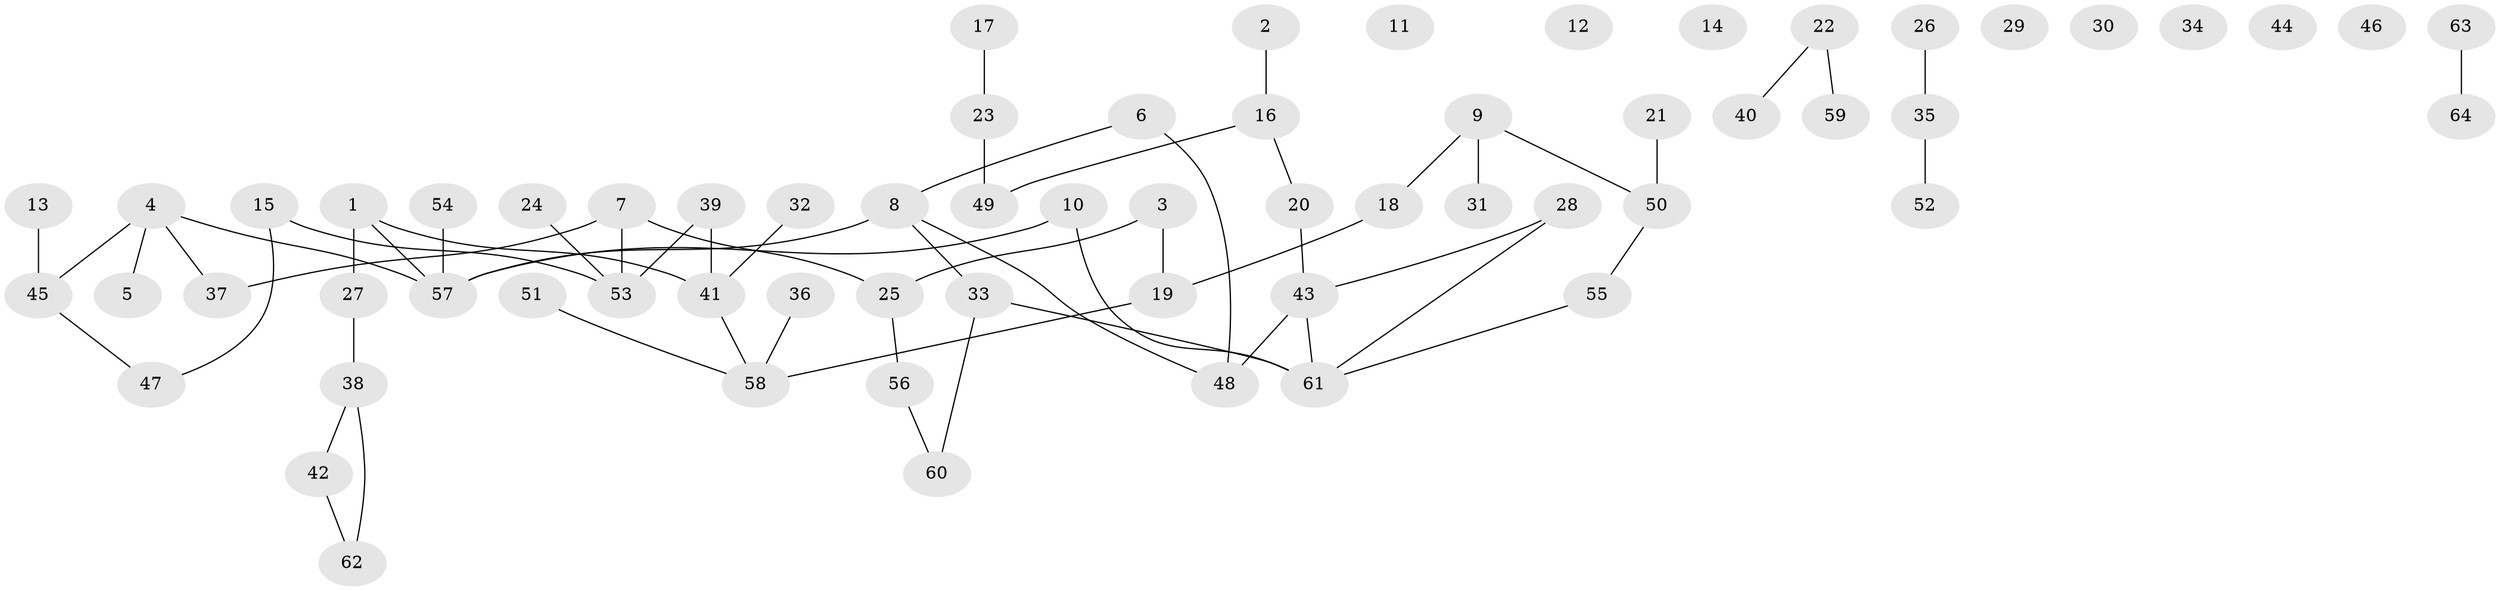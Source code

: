 // Generated by graph-tools (version 1.1) at 2025/13/03/09/25 04:13:14]
// undirected, 64 vertices, 62 edges
graph export_dot {
graph [start="1"]
  node [color=gray90,style=filled];
  1;
  2;
  3;
  4;
  5;
  6;
  7;
  8;
  9;
  10;
  11;
  12;
  13;
  14;
  15;
  16;
  17;
  18;
  19;
  20;
  21;
  22;
  23;
  24;
  25;
  26;
  27;
  28;
  29;
  30;
  31;
  32;
  33;
  34;
  35;
  36;
  37;
  38;
  39;
  40;
  41;
  42;
  43;
  44;
  45;
  46;
  47;
  48;
  49;
  50;
  51;
  52;
  53;
  54;
  55;
  56;
  57;
  58;
  59;
  60;
  61;
  62;
  63;
  64;
  1 -- 27;
  1 -- 41;
  1 -- 57;
  2 -- 16;
  3 -- 19;
  3 -- 25;
  4 -- 5;
  4 -- 37;
  4 -- 45;
  4 -- 57;
  6 -- 8;
  6 -- 48;
  7 -- 25;
  7 -- 37;
  7 -- 53;
  8 -- 33;
  8 -- 48;
  8 -- 57;
  9 -- 18;
  9 -- 31;
  9 -- 50;
  10 -- 57;
  10 -- 61;
  13 -- 45;
  15 -- 47;
  15 -- 53;
  16 -- 20;
  16 -- 49;
  17 -- 23;
  18 -- 19;
  19 -- 58;
  20 -- 43;
  21 -- 50;
  22 -- 40;
  22 -- 59;
  23 -- 49;
  24 -- 53;
  25 -- 56;
  26 -- 35;
  27 -- 38;
  28 -- 43;
  28 -- 61;
  32 -- 41;
  33 -- 60;
  33 -- 61;
  35 -- 52;
  36 -- 58;
  38 -- 42;
  38 -- 62;
  39 -- 41;
  39 -- 53;
  41 -- 58;
  42 -- 62;
  43 -- 48;
  43 -- 61;
  45 -- 47;
  50 -- 55;
  51 -- 58;
  54 -- 57;
  55 -- 61;
  56 -- 60;
  63 -- 64;
}
